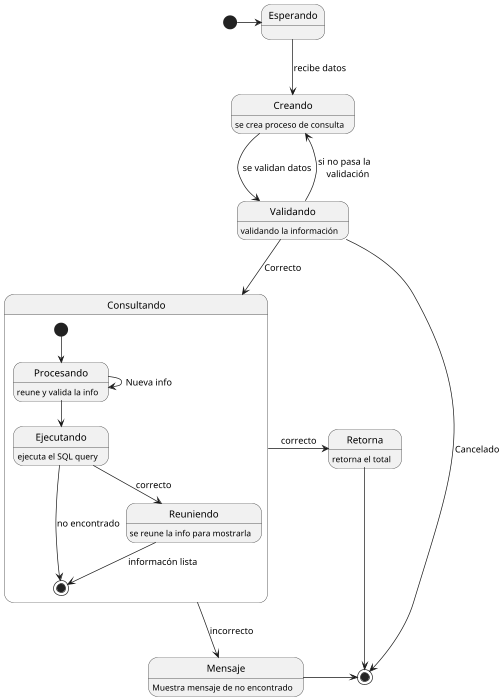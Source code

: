 @startuml
scale 500 width
scale 700 height

[*] -> Esperando

Esperando --> Creando : recibe datos
Creando --> Validando: se validan datos
Creando : se crea proceso de consulta
Validando : validando la información
Validando --> Consultando : Correcto
Validando --> Creando : si no pasa la  \n validación
Validando --> [*] : Cancelado
state Consultando {
  state "Procesando" as long1
  long1 : reune y valida la info
  [*] --> long1
  long1 --> long1 : Nueva info
  long1 --> Ejecutando
  Ejecutando : ejecuta el SQL query
  Ejecutando -> [*] : no encontrado
  Ejecutando --> Reuniendo : correcto
  Reuniendo : se reune la info para mostrarla
  Reuniendo -->[*] : informacón lista
}

Consultando -> Retorna :correcto
Retorna : retorna el total

Consultando --> Mensaje :incorrecto
Mensaje : Muestra mensaje de no encontrado

Retorna  -->  [*]
Mensaje -> [*]



@enduml